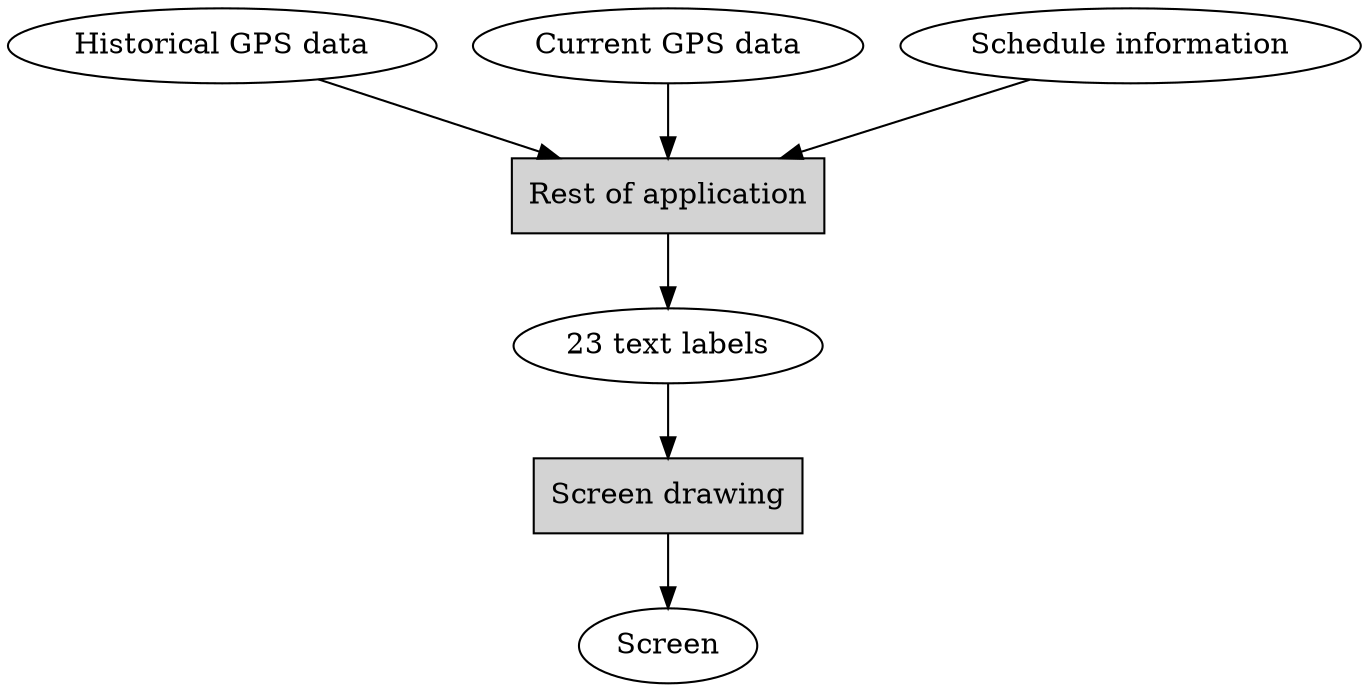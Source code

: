 digraph G {
    "Rest of application" [shape=box fillcolor=lightgrey style=filled];
    "Screen drawing"      [shape=box fillcolor=lightgrey style=filled];
    "Historical GPS data"  -> "Rest of application";
    "Current GPS data"     -> "Rest of application";
    "Schedule information" -> "Rest of application";
    "Rest of application"  -> "23 text labels";
    "23 text labels"       -> "Screen drawing";
    "Screen drawing"       -> "Screen";
}

